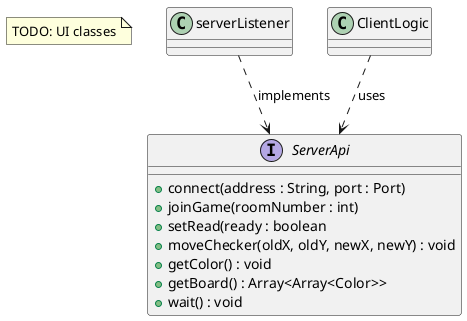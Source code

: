 @startuml
'https://plantuml.com/class-diagram

Note "TODO: UI classes" as N1

interface ServerApi
class serverListener
class ClientLogic

serverListener ..> ServerApi : implements
ClientLogic ..> ServerApi : uses

interface ServerApi{
    +connect(address : String, port : Port)
    +joinGame(roomNumber : int)
    +setRead(ready : boolean
    +moveChecker(oldX, oldY, newX, newY) : void
    +getColor() : void
    +getBoard() : Array<Array<Color>>
    +wait() : void
}

@enduml